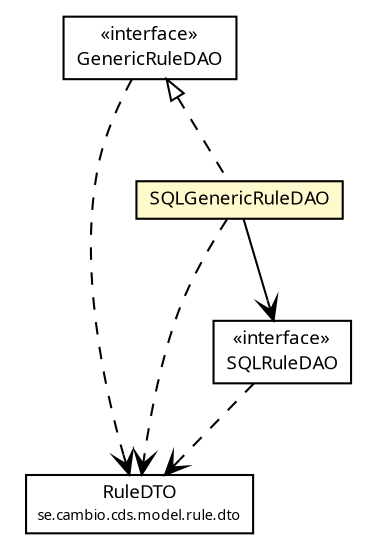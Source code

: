 #!/usr/local/bin/dot
#
# Class diagram 
# Generated by UMLGraph version R5_6 (http://www.umlgraph.org/)
#

digraph G {
	edge [fontname="Trebuchet MS",fontsize=10,labelfontname="Trebuchet MS",labelfontsize=10];
	node [fontname="Trebuchet MS",fontsize=10,shape=plaintext];
	nodesep=0.25;
	ranksep=0.5;
	// se.cambio.cds.model.rule.dto.RuleDTO
	c308059 [label=<<table title="se.cambio.cds.model.rule.dto.RuleDTO" border="0" cellborder="1" cellspacing="0" cellpadding="2" port="p" href="../dto/RuleDTO.html">
		<tr><td><table border="0" cellspacing="0" cellpadding="1">
<tr><td align="center" balign="center"><font face="Trebuchet MS"> RuleDTO </font></td></tr>
<tr><td align="center" balign="center"><font face="Trebuchet MS" point-size="7.0"> se.cambio.cds.model.rule.dto </font></td></tr>
		</table></td></tr>
		</table>>, URL="../dto/RuleDTO.html", fontname="Trebuchet MS", fontcolor="black", fontsize=9.0];
	// se.cambio.cds.model.rule.dao.SQLRuleDAO
	c308149 [label=<<table title="se.cambio.cds.model.rule.dao.SQLRuleDAO" border="0" cellborder="1" cellspacing="0" cellpadding="2" port="p" href="./SQLRuleDAO.html">
		<tr><td><table border="0" cellspacing="0" cellpadding="1">
<tr><td align="center" balign="center"> &#171;interface&#187; </td></tr>
<tr><td align="center" balign="center"><font face="Trebuchet MS"> SQLRuleDAO </font></td></tr>
		</table></td></tr>
		</table>>, URL="./SQLRuleDAO.html", fontname="Trebuchet MS", fontcolor="black", fontsize=9.0];
	// se.cambio.cds.model.rule.dao.SQLGenericRuleDAO
	c308150 [label=<<table title="se.cambio.cds.model.rule.dao.SQLGenericRuleDAO" border="0" cellborder="1" cellspacing="0" cellpadding="2" port="p" bgcolor="lemonChiffon" href="./SQLGenericRuleDAO.html">
		<tr><td><table border="0" cellspacing="0" cellpadding="1">
<tr><td align="center" balign="center"><font face="Trebuchet MS"> SQLGenericRuleDAO </font></td></tr>
		</table></td></tr>
		</table>>, URL="./SQLGenericRuleDAO.html", fontname="Trebuchet MS", fontcolor="black", fontsize=9.0];
	// se.cambio.cds.model.rule.dao.GenericRuleDAO
	c308152 [label=<<table title="se.cambio.cds.model.rule.dao.GenericRuleDAO" border="0" cellborder="1" cellspacing="0" cellpadding="2" port="p" href="./GenericRuleDAO.html">
		<tr><td><table border="0" cellspacing="0" cellpadding="1">
<tr><td align="center" balign="center"> &#171;interface&#187; </td></tr>
<tr><td align="center" balign="center"><font face="Trebuchet MS"> GenericRuleDAO </font></td></tr>
		</table></td></tr>
		</table>>, URL="./GenericRuleDAO.html", fontname="Trebuchet MS", fontcolor="black", fontsize=9.0];
	//se.cambio.cds.model.rule.dao.SQLGenericRuleDAO implements se.cambio.cds.model.rule.dao.GenericRuleDAO
	c308152:p -> c308150:p [dir=back,arrowtail=empty,style=dashed];
	// se.cambio.cds.model.rule.dao.SQLGenericRuleDAO NAVASSOC se.cambio.cds.model.rule.dao.SQLRuleDAO
	c308150:p -> c308149:p [taillabel="", label="", headlabel="", fontname="Trebuchet MS", fontcolor="black", fontsize=10.0, color="black", arrowhead=open];
	// se.cambio.cds.model.rule.dao.SQLRuleDAO DEPEND se.cambio.cds.model.rule.dto.RuleDTO
	c308149:p -> c308059:p [taillabel="", label="", headlabel="", fontname="Trebuchet MS", fontcolor="black", fontsize=10.0, color="black", arrowhead=open, style=dashed];
	// se.cambio.cds.model.rule.dao.SQLGenericRuleDAO DEPEND se.cambio.cds.model.rule.dto.RuleDTO
	c308150:p -> c308059:p [taillabel="", label="", headlabel="", fontname="Trebuchet MS", fontcolor="black", fontsize=10.0, color="black", arrowhead=open, style=dashed];
	// se.cambio.cds.model.rule.dao.GenericRuleDAO DEPEND se.cambio.cds.model.rule.dto.RuleDTO
	c308152:p -> c308059:p [taillabel="", label="", headlabel="", fontname="Trebuchet MS", fontcolor="black", fontsize=10.0, color="black", arrowhead=open, style=dashed];
}

